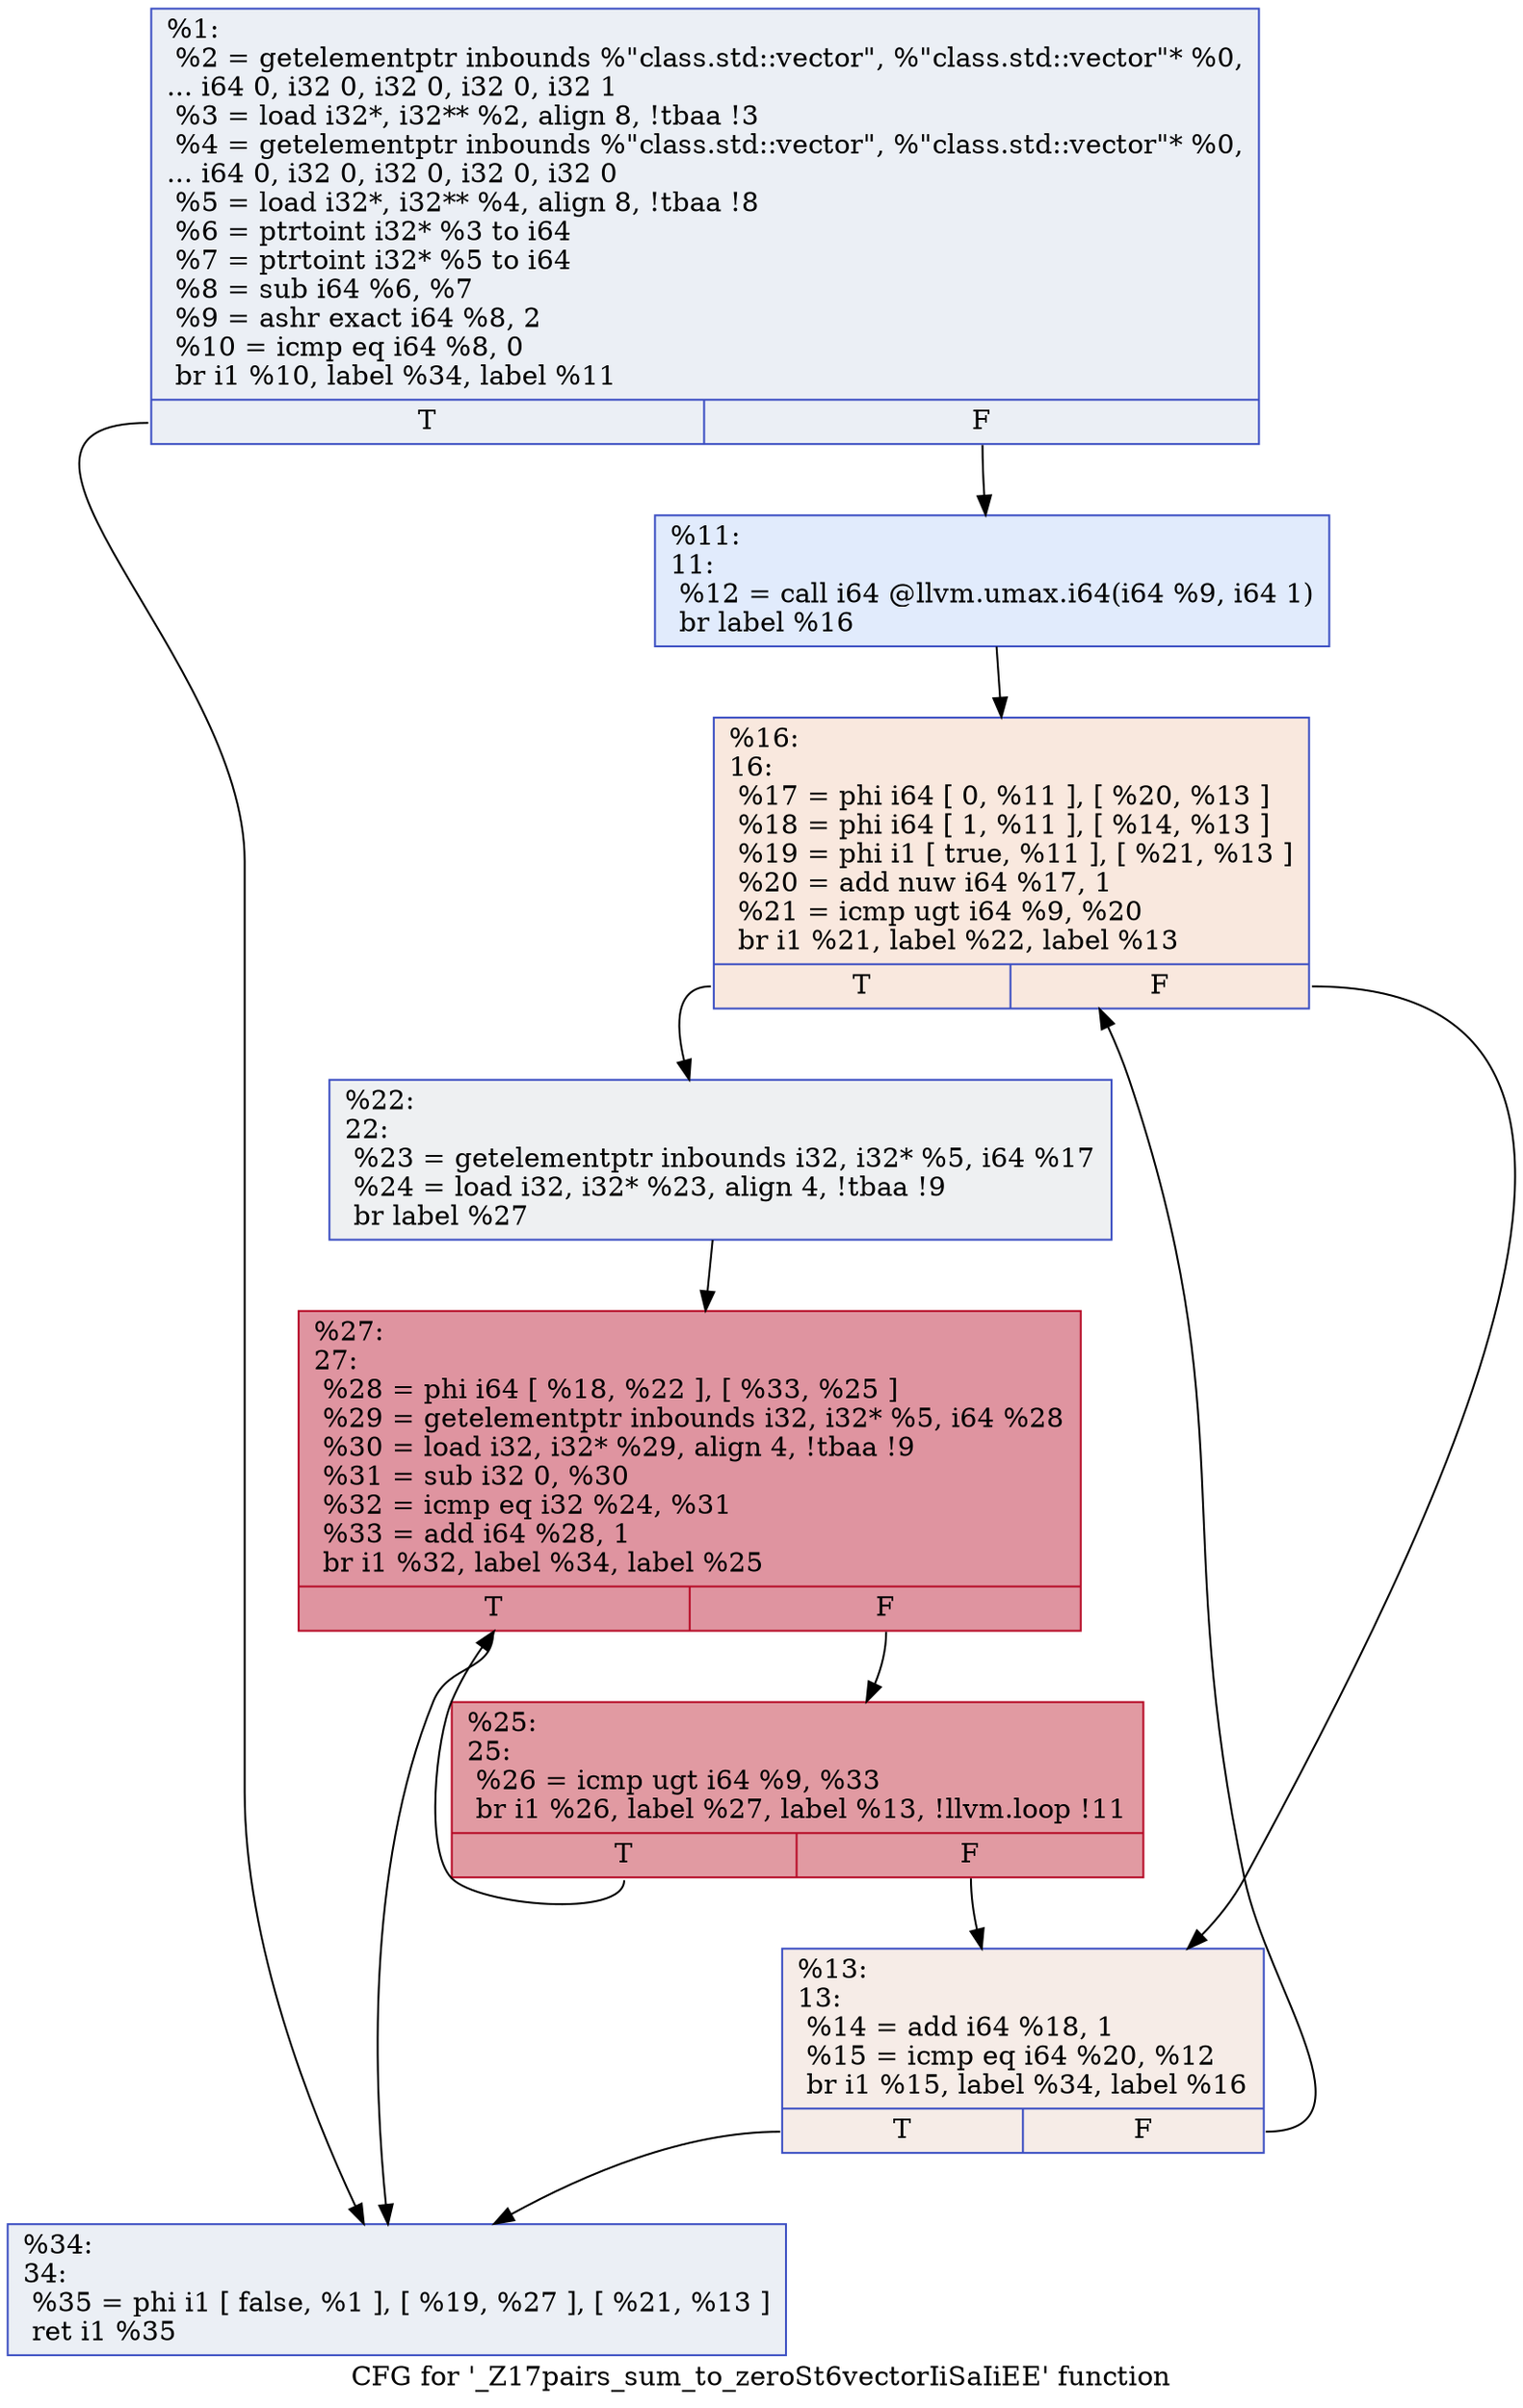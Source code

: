 digraph "CFG for '_Z17pairs_sum_to_zeroSt6vectorIiSaIiEE' function" {
	label="CFG for '_Z17pairs_sum_to_zeroSt6vectorIiSaIiEE' function";

	Node0x55be639eb100 [shape=record,color="#3d50c3ff", style=filled, fillcolor="#d1dae970",label="{%1:\l  %2 = getelementptr inbounds %\"class.std::vector\", %\"class.std::vector\"* %0,\l... i64 0, i32 0, i32 0, i32 0, i32 1\l  %3 = load i32*, i32** %2, align 8, !tbaa !3\l  %4 = getelementptr inbounds %\"class.std::vector\", %\"class.std::vector\"* %0,\l... i64 0, i32 0, i32 0, i32 0, i32 0\l  %5 = load i32*, i32** %4, align 8, !tbaa !8\l  %6 = ptrtoint i32* %3 to i64\l  %7 = ptrtoint i32* %5 to i64\l  %8 = sub i64 %6, %7\l  %9 = ashr exact i64 %8, 2\l  %10 = icmp eq i64 %8, 0\l  br i1 %10, label %34, label %11\l|{<s0>T|<s1>F}}"];
	Node0x55be639eb100:s0 -> Node0x55be639ec5b0;
	Node0x55be639eb100:s1 -> Node0x55be639ecad0;
	Node0x55be639ecad0 [shape=record,color="#3d50c3ff", style=filled, fillcolor="#bbd1f870",label="{%11:\l11:                                               \l  %12 = call i64 @llvm.umax.i64(i64 %9, i64 1)\l  br label %16\l}"];
	Node0x55be639ecad0 -> Node0x55be639eceb0;
	Node0x55be639ecf70 [shape=record,color="#3d50c3ff", style=filled, fillcolor="#ead5c970",label="{%13:\l13:                                               \l  %14 = add i64 %18, 1\l  %15 = icmp eq i64 %20, %12\l  br i1 %15, label %34, label %16\l|{<s0>T|<s1>F}}"];
	Node0x55be639ecf70:s0 -> Node0x55be639ec5b0;
	Node0x55be639ecf70:s1 -> Node0x55be639eceb0;
	Node0x55be639eceb0 [shape=record,color="#3d50c3ff", style=filled, fillcolor="#f2cab570",label="{%16:\l16:                                               \l  %17 = phi i64 [ 0, %11 ], [ %20, %13 ]\l  %18 = phi i64 [ 1, %11 ], [ %14, %13 ]\l  %19 = phi i1 [ true, %11 ], [ %21, %13 ]\l  %20 = add nuw i64 %17, 1\l  %21 = icmp ugt i64 %9, %20\l  br i1 %21, label %22, label %13\l|{<s0>T|<s1>F}}"];
	Node0x55be639eceb0:s0 -> Node0x55be639ed540;
	Node0x55be639eceb0:s1 -> Node0x55be639ecf70;
	Node0x55be639ed540 [shape=record,color="#3d50c3ff", style=filled, fillcolor="#d9dce170",label="{%22:\l22:                                               \l  %23 = getelementptr inbounds i32, i32* %5, i64 %17\l  %24 = load i32, i32* %23, align 4, !tbaa !9\l  br label %27\l}"];
	Node0x55be639ed540 -> Node0x55be639ed7d0;
	Node0x55be639ed890 [shape=record,color="#b70d28ff", style=filled, fillcolor="#bb1b2c70",label="{%25:\l25:                                               \l  %26 = icmp ugt i64 %9, %33\l  br i1 %26, label %27, label %13, !llvm.loop !11\l|{<s0>T|<s1>F}}"];
	Node0x55be639ed890:s0 -> Node0x55be639ed7d0;
	Node0x55be639ed890:s1 -> Node0x55be639ecf70;
	Node0x55be639ed7d0 [shape=record,color="#b70d28ff", style=filled, fillcolor="#b70d2870",label="{%27:\l27:                                               \l  %28 = phi i64 [ %18, %22 ], [ %33, %25 ]\l  %29 = getelementptr inbounds i32, i32* %5, i64 %28\l  %30 = load i32, i32* %29, align 4, !tbaa !9\l  %31 = sub i32 0, %30\l  %32 = icmp eq i32 %24, %31\l  %33 = add i64 %28, 1\l  br i1 %32, label %34, label %25\l|{<s0>T|<s1>F}}"];
	Node0x55be639ed7d0:s0 -> Node0x55be639ec5b0;
	Node0x55be639ed7d0:s1 -> Node0x55be639ed890;
	Node0x55be639ec5b0 [shape=record,color="#3d50c3ff", style=filled, fillcolor="#d1dae970",label="{%34:\l34:                                               \l  %35 = phi i1 [ false, %1 ], [ %19, %27 ], [ %21, %13 ]\l  ret i1 %35\l}"];
}
